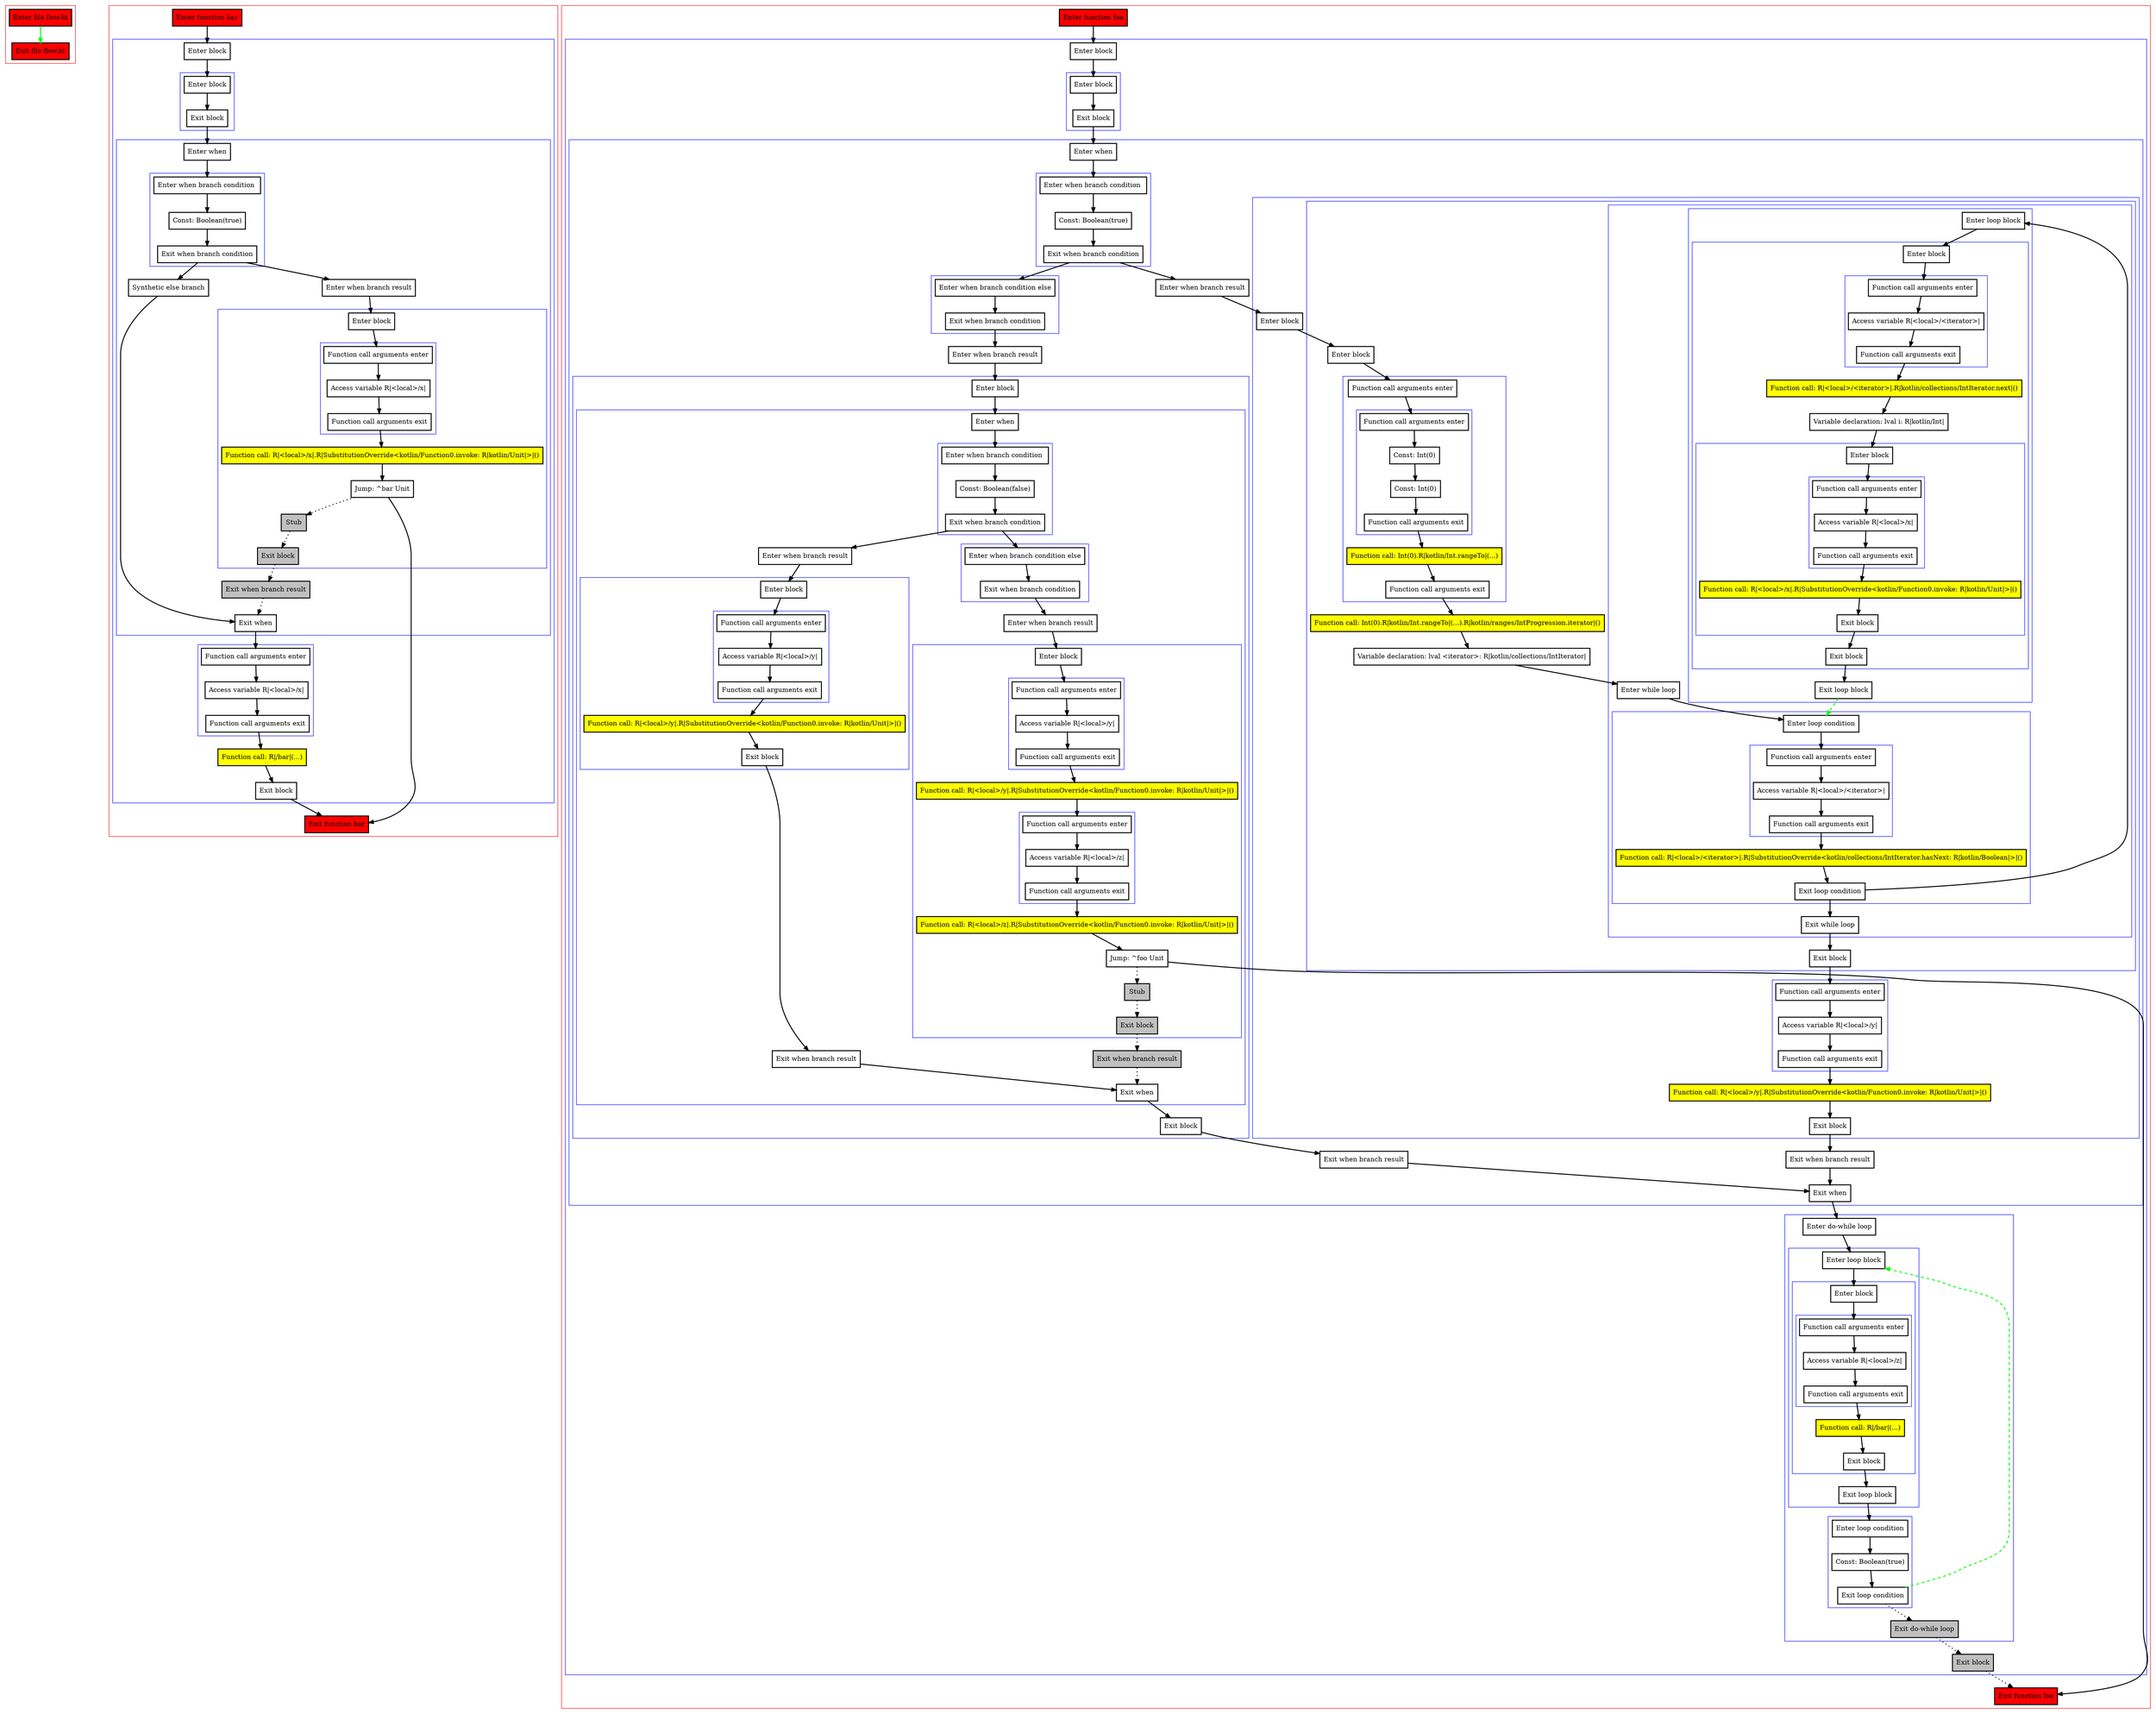 digraph flow_kt {
    graph [nodesep=3]
    node [shape=box penwidth=2]
    edge [penwidth=2]

    subgraph cluster_0 {
        color=red
        0 [label="Enter file flow.kt" style="filled" fillcolor=red];
        1 [label="Exit file flow.kt" style="filled" fillcolor=red];
    }
    0 -> {1} [color=green];

    subgraph cluster_1 {
        color=red
        2 [label="Enter function bar" style="filled" fillcolor=red];
        subgraph cluster_2 {
            color=blue
            3 [label="Enter block"];
            subgraph cluster_3 {
                color=blue
                4 [label="Enter block"];
                5 [label="Exit block"];
            }
            subgraph cluster_4 {
                color=blue
                6 [label="Enter when"];
                subgraph cluster_5 {
                    color=blue
                    7 [label="Enter when branch condition "];
                    8 [label="Const: Boolean(true)"];
                    9 [label="Exit when branch condition"];
                }
                10 [label="Synthetic else branch"];
                11 [label="Enter when branch result"];
                subgraph cluster_6 {
                    color=blue
                    12 [label="Enter block"];
                    subgraph cluster_7 {
                        color=blue
                        13 [label="Function call arguments enter"];
                        14 [label="Access variable R|<local>/x|"];
                        15 [label="Function call arguments exit"];
                    }
                    16 [label="Function call: R|<local>/x|.R|SubstitutionOverride<kotlin/Function0.invoke: R|kotlin/Unit|>|()" style="filled" fillcolor=yellow];
                    17 [label="Jump: ^bar Unit"];
                    18 [label="Stub" style="filled" fillcolor=gray];
                    19 [label="Exit block" style="filled" fillcolor=gray];
                }
                20 [label="Exit when branch result" style="filled" fillcolor=gray];
                21 [label="Exit when"];
            }
            subgraph cluster_8 {
                color=blue
                22 [label="Function call arguments enter"];
                23 [label="Access variable R|<local>/x|"];
                24 [label="Function call arguments exit"];
            }
            25 [label="Function call: R|/bar|(...)" style="filled" fillcolor=yellow];
            26 [label="Exit block"];
        }
        27 [label="Exit function bar" style="filled" fillcolor=red];
    }
    2 -> {3};
    3 -> {4};
    4 -> {5};
    5 -> {6};
    6 -> {7};
    7 -> {8};
    8 -> {9};
    9 -> {10 11};
    10 -> {21};
    11 -> {12};
    12 -> {13};
    13 -> {14};
    14 -> {15};
    15 -> {16};
    16 -> {17};
    17 -> {27};
    17 -> {18} [style=dotted];
    18 -> {19} [style=dotted];
    19 -> {20} [style=dotted];
    20 -> {21} [style=dotted];
    21 -> {22};
    22 -> {23};
    23 -> {24};
    24 -> {25};
    25 -> {26};
    26 -> {27};

    subgraph cluster_9 {
        color=red
        28 [label="Enter function foo" style="filled" fillcolor=red];
        subgraph cluster_10 {
            color=blue
            29 [label="Enter block"];
            subgraph cluster_11 {
                color=blue
                30 [label="Enter block"];
                31 [label="Exit block"];
            }
            subgraph cluster_12 {
                color=blue
                32 [label="Enter when"];
                subgraph cluster_13 {
                    color=blue
                    33 [label="Enter when branch condition "];
                    34 [label="Const: Boolean(true)"];
                    35 [label="Exit when branch condition"];
                }
                subgraph cluster_14 {
                    color=blue
                    36 [label="Enter when branch condition else"];
                    37 [label="Exit when branch condition"];
                }
                38 [label="Enter when branch result"];
                subgraph cluster_15 {
                    color=blue
                    39 [label="Enter block"];
                    subgraph cluster_16 {
                        color=blue
                        40 [label="Enter when"];
                        subgraph cluster_17 {
                            color=blue
                            41 [label="Enter when branch condition "];
                            42 [label="Const: Boolean(false)"];
                            43 [label="Exit when branch condition"];
                        }
                        subgraph cluster_18 {
                            color=blue
                            44 [label="Enter when branch condition else"];
                            45 [label="Exit when branch condition"];
                        }
                        46 [label="Enter when branch result"];
                        subgraph cluster_19 {
                            color=blue
                            47 [label="Enter block"];
                            subgraph cluster_20 {
                                color=blue
                                48 [label="Function call arguments enter"];
                                49 [label="Access variable R|<local>/y|"];
                                50 [label="Function call arguments exit"];
                            }
                            51 [label="Function call: R|<local>/y|.R|SubstitutionOverride<kotlin/Function0.invoke: R|kotlin/Unit|>|()" style="filled" fillcolor=yellow];
                            subgraph cluster_21 {
                                color=blue
                                52 [label="Function call arguments enter"];
                                53 [label="Access variable R|<local>/z|"];
                                54 [label="Function call arguments exit"];
                            }
                            55 [label="Function call: R|<local>/z|.R|SubstitutionOverride<kotlin/Function0.invoke: R|kotlin/Unit|>|()" style="filled" fillcolor=yellow];
                            56 [label="Jump: ^foo Unit"];
                            57 [label="Stub" style="filled" fillcolor=gray];
                            58 [label="Exit block" style="filled" fillcolor=gray];
                        }
                        59 [label="Exit when branch result" style="filled" fillcolor=gray];
                        60 [label="Enter when branch result"];
                        subgraph cluster_22 {
                            color=blue
                            61 [label="Enter block"];
                            subgraph cluster_23 {
                                color=blue
                                62 [label="Function call arguments enter"];
                                63 [label="Access variable R|<local>/y|"];
                                64 [label="Function call arguments exit"];
                            }
                            65 [label="Function call: R|<local>/y|.R|SubstitutionOverride<kotlin/Function0.invoke: R|kotlin/Unit|>|()" style="filled" fillcolor=yellow];
                            66 [label="Exit block"];
                        }
                        67 [label="Exit when branch result"];
                        68 [label="Exit when"];
                    }
                    69 [label="Exit block"];
                }
                70 [label="Exit when branch result"];
                71 [label="Enter when branch result"];
                subgraph cluster_24 {
                    color=blue
                    72 [label="Enter block"];
                    subgraph cluster_25 {
                        color=blue
                        73 [label="Enter block"];
                        subgraph cluster_26 {
                            color=blue
                            74 [label="Function call arguments enter"];
                            subgraph cluster_27 {
                                color=blue
                                75 [label="Function call arguments enter"];
                                76 [label="Const: Int(0)"];
                                77 [label="Const: Int(0)"];
                                78 [label="Function call arguments exit"];
                            }
                            79 [label="Function call: Int(0).R|kotlin/Int.rangeTo|(...)" style="filled" fillcolor=yellow];
                            80 [label="Function call arguments exit"];
                        }
                        81 [label="Function call: Int(0).R|kotlin/Int.rangeTo|(...).R|kotlin/ranges/IntProgression.iterator|()" style="filled" fillcolor=yellow];
                        82 [label="Variable declaration: lval <iterator>: R|kotlin/collections/IntIterator|"];
                        subgraph cluster_28 {
                            color=blue
                            83 [label="Enter while loop"];
                            subgraph cluster_29 {
                                color=blue
                                84 [label="Enter loop condition"];
                                subgraph cluster_30 {
                                    color=blue
                                    85 [label="Function call arguments enter"];
                                    86 [label="Access variable R|<local>/<iterator>|"];
                                    87 [label="Function call arguments exit"];
                                }
                                88 [label="Function call: R|<local>/<iterator>|.R|SubstitutionOverride<kotlin/collections/IntIterator.hasNext: R|kotlin/Boolean|>|()" style="filled" fillcolor=yellow];
                                89 [label="Exit loop condition"];
                            }
                            subgraph cluster_31 {
                                color=blue
                                90 [label="Enter loop block"];
                                subgraph cluster_32 {
                                    color=blue
                                    91 [label="Enter block"];
                                    subgraph cluster_33 {
                                        color=blue
                                        92 [label="Function call arguments enter"];
                                        93 [label="Access variable R|<local>/<iterator>|"];
                                        94 [label="Function call arguments exit"];
                                    }
                                    95 [label="Function call: R|<local>/<iterator>|.R|kotlin/collections/IntIterator.next|()" style="filled" fillcolor=yellow];
                                    96 [label="Variable declaration: lval i: R|kotlin/Int|"];
                                    subgraph cluster_34 {
                                        color=blue
                                        97 [label="Enter block"];
                                        subgraph cluster_35 {
                                            color=blue
                                            98 [label="Function call arguments enter"];
                                            99 [label="Access variable R|<local>/x|"];
                                            100 [label="Function call arguments exit"];
                                        }
                                        101 [label="Function call: R|<local>/x|.R|SubstitutionOverride<kotlin/Function0.invoke: R|kotlin/Unit|>|()" style="filled" fillcolor=yellow];
                                        102 [label="Exit block"];
                                    }
                                    103 [label="Exit block"];
                                }
                                104 [label="Exit loop block"];
                            }
                            105 [label="Exit while loop"];
                        }
                        106 [label="Exit block"];
                    }
                    subgraph cluster_36 {
                        color=blue
                        107 [label="Function call arguments enter"];
                        108 [label="Access variable R|<local>/y|"];
                        109 [label="Function call arguments exit"];
                    }
                    110 [label="Function call: R|<local>/y|.R|SubstitutionOverride<kotlin/Function0.invoke: R|kotlin/Unit|>|()" style="filled" fillcolor=yellow];
                    111 [label="Exit block"];
                }
                112 [label="Exit when branch result"];
                113 [label="Exit when"];
            }
            subgraph cluster_37 {
                color=blue
                114 [label="Enter do-while loop"];
                subgraph cluster_38 {
                    color=blue
                    115 [label="Enter loop block"];
                    subgraph cluster_39 {
                        color=blue
                        116 [label="Enter block"];
                        subgraph cluster_40 {
                            color=blue
                            117 [label="Function call arguments enter"];
                            118 [label="Access variable R|<local>/z|"];
                            119 [label="Function call arguments exit"];
                        }
                        120 [label="Function call: R|/bar|(...)" style="filled" fillcolor=yellow];
                        121 [label="Exit block"];
                    }
                    122 [label="Exit loop block"];
                }
                subgraph cluster_41 {
                    color=blue
                    123 [label="Enter loop condition"];
                    124 [label="Const: Boolean(true)"];
                    125 [label="Exit loop condition"];
                }
                126 [label="Exit do-while loop" style="filled" fillcolor=gray];
            }
            127 [label="Exit block" style="filled" fillcolor=gray];
        }
        128 [label="Exit function foo" style="filled" fillcolor=red];
    }
    28 -> {29};
    29 -> {30};
    30 -> {31};
    31 -> {32};
    32 -> {33};
    33 -> {34};
    34 -> {35};
    35 -> {36 71};
    36 -> {37};
    37 -> {38};
    38 -> {39};
    39 -> {40};
    40 -> {41};
    41 -> {42};
    42 -> {43};
    43 -> {44 60};
    44 -> {45};
    45 -> {46};
    46 -> {47};
    47 -> {48};
    48 -> {49};
    49 -> {50};
    50 -> {51};
    51 -> {52};
    52 -> {53};
    53 -> {54};
    54 -> {55};
    55 -> {56};
    56 -> {128};
    56 -> {57} [style=dotted];
    57 -> {58} [style=dotted];
    58 -> {59} [style=dotted];
    59 -> {68} [style=dotted];
    60 -> {61};
    61 -> {62};
    62 -> {63};
    63 -> {64};
    64 -> {65};
    65 -> {66};
    66 -> {67};
    67 -> {68};
    68 -> {69};
    69 -> {70};
    70 -> {113};
    71 -> {72};
    72 -> {73};
    73 -> {74};
    74 -> {75};
    75 -> {76};
    76 -> {77};
    77 -> {78};
    78 -> {79};
    79 -> {80};
    80 -> {81};
    81 -> {82};
    82 -> {83};
    83 -> {84};
    84 -> {85};
    85 -> {86};
    86 -> {87};
    87 -> {88};
    88 -> {89};
    89 -> {90 105};
    90 -> {91};
    91 -> {92};
    92 -> {93};
    93 -> {94};
    94 -> {95};
    95 -> {96};
    96 -> {97};
    97 -> {98};
    98 -> {99};
    99 -> {100};
    100 -> {101};
    101 -> {102};
    102 -> {103};
    103 -> {104};
    104 -> {84} [color=green style=dashed];
    105 -> {106};
    106 -> {107};
    107 -> {108};
    108 -> {109};
    109 -> {110};
    110 -> {111};
    111 -> {112};
    112 -> {113};
    113 -> {114};
    114 -> {115};
    115 -> {116};
    116 -> {117};
    117 -> {118};
    118 -> {119};
    119 -> {120};
    120 -> {121};
    121 -> {122};
    122 -> {123};
    123 -> {124};
    124 -> {125};
    125 -> {115} [color=green style=dashed];
    125 -> {126} [style=dotted];
    126 -> {127} [style=dotted];
    127 -> {128} [style=dotted];

}
